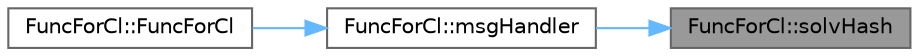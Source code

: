 digraph "FuncForCl::solvHash"
{
 // LATEX_PDF_SIZE
  bgcolor="transparent";
  edge [fontname=Helvetica,fontsize=10,labelfontname=Helvetica,labelfontsize=10];
  node [fontname=Helvetica,fontsize=10,shape=box,height=0.2,width=0.4];
  rankdir="RL";
  Node1 [id="Node000001",label="FuncForCl::solvHash",height=0.2,width=0.4,color="gray40", fillcolor="grey60", style="filled", fontcolor="black",tooltip="Слот для решения задачи хеширования."];
  Node1 -> Node2 [id="edge1_Node000001_Node000002",dir="back",color="steelblue1",style="solid",tooltip=" "];
  Node2 [id="Node000002",label="FuncForCl::msgHandler",height=0.2,width=0.4,color="grey40", fillcolor="white", style="filled",URL="$class_func_for_cl.html#ac448902cc416f4e095c09620ca5f5374",tooltip="Слот для обработки сообщения от сервера"];
  Node2 -> Node3 [id="edge2_Node000002_Node000003",dir="back",color="steelblue1",style="solid",tooltip=" "];
  Node3 [id="Node000003",label="FuncForCl::FuncForCl",height=0.2,width=0.4,color="grey40", fillcolor="white", style="filled",URL="$class_func_for_cl.html#af622c2b245faec6c4ff077b26928c313",tooltip="Конструктор класса"];
}
